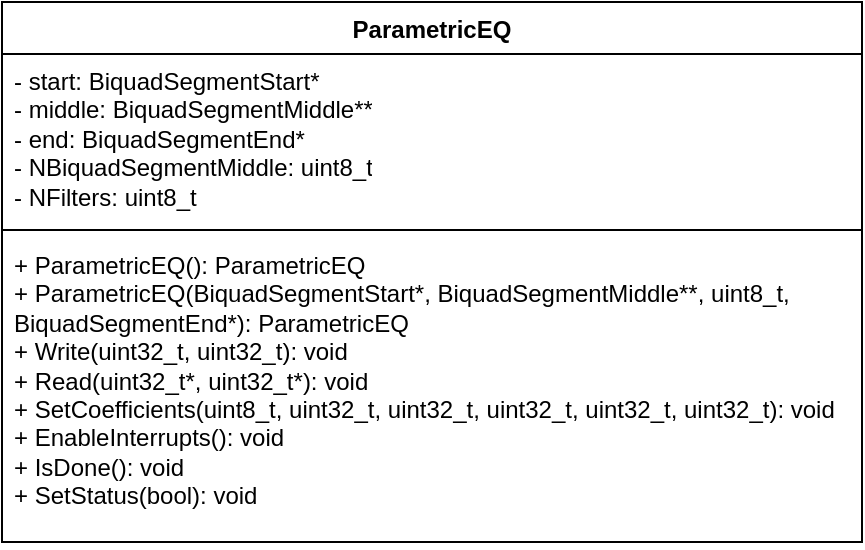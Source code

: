 <mxfile version="22.1.16" type="device">
  <diagram name="Side-1" id="DQSs-BYboMYUsjbbBVYe">
    <mxGraphModel dx="1098" dy="1180" grid="1" gridSize="10" guides="1" tooltips="1" connect="1" arrows="1" fold="1" page="1" pageScale="1" pageWidth="827" pageHeight="1169" math="0" shadow="0">
      <root>
        <mxCell id="0" />
        <mxCell id="1" parent="0" />
        <mxCell id="tz8ZKu7BmuOv8kOla6Ek-1" value="ParametricEQ" style="swimlane;fontStyle=1;align=center;verticalAlign=top;childLayout=stackLayout;horizontal=1;startSize=26;horizontalStack=0;resizeParent=1;resizeParentMax=0;resizeLast=0;collapsible=1;marginBottom=0;whiteSpace=wrap;html=1;" vertex="1" parent="1">
          <mxGeometry x="170" y="400" width="430" height="270" as="geometry" />
        </mxCell>
        <mxCell id="tz8ZKu7BmuOv8kOla6Ek-2" value="- start: BiquadSegmentStart*&lt;br&gt;- middle: BiquadSegmentMiddle**&lt;br&gt;- end: BiquadSegmentEnd*&lt;br&gt;- NBiquadSegmentMiddle: uint8_t&lt;br&gt;- NFilters: uint8_t" style="text;strokeColor=none;fillColor=none;align=left;verticalAlign=top;spacingLeft=4;spacingRight=4;overflow=hidden;rotatable=0;points=[[0,0.5],[1,0.5]];portConstraint=eastwest;whiteSpace=wrap;html=1;" vertex="1" parent="tz8ZKu7BmuOv8kOla6Ek-1">
          <mxGeometry y="26" width="430" height="84" as="geometry" />
        </mxCell>
        <mxCell id="tz8ZKu7BmuOv8kOla6Ek-3" value="" style="line;strokeWidth=1;fillColor=none;align=left;verticalAlign=middle;spacingTop=-1;spacingLeft=3;spacingRight=3;rotatable=0;labelPosition=right;points=[];portConstraint=eastwest;strokeColor=inherit;" vertex="1" parent="tz8ZKu7BmuOv8kOla6Ek-1">
          <mxGeometry y="110" width="430" height="8" as="geometry" />
        </mxCell>
        <mxCell id="tz8ZKu7BmuOv8kOla6Ek-4" value="+ ParametricEQ(): ParametricEQ&lt;br&gt;+ ParametricEQ(BiquadSegmentStart*, BiquadSegmentMiddle**, uint8_t, BiquadSegmentEnd*): ParametricEQ&lt;br&gt;+ Write(uint32_t, uint32_t): void&lt;br&gt;+ Read(uint32_t*, uint32_t*): void&lt;br&gt;+ SetCoefficients(uint8_t, uint32_t, uint32_t, uint32_t, uint32_t, uint32_t): void&lt;br&gt;+ EnableInterrupts(): void&lt;br&gt;+ IsDone(): void&lt;br&gt;+ SetStatus(bool): void" style="text;strokeColor=none;fillColor=none;align=left;verticalAlign=top;spacingLeft=4;spacingRight=4;overflow=hidden;rotatable=0;points=[[0,0.5],[1,0.5]];portConstraint=eastwest;whiteSpace=wrap;html=1;" vertex="1" parent="tz8ZKu7BmuOv8kOla6Ek-1">
          <mxGeometry y="118" width="430" height="152" as="geometry" />
        </mxCell>
      </root>
    </mxGraphModel>
  </diagram>
</mxfile>
